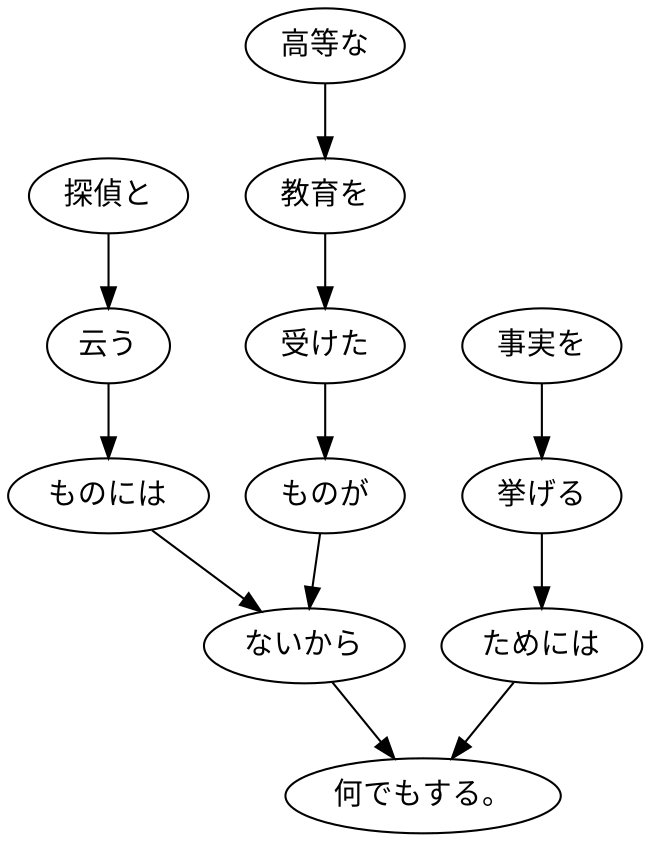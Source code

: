 digraph graph6563 {
	node0 [label="探偵と"];
	node1 [label="云う"];
	node2 [label="ものには"];
	node3 [label="高等な"];
	node4 [label="教育を"];
	node5 [label="受けた"];
	node6 [label="ものが"];
	node7 [label="ないから"];
	node8 [label="事実を"];
	node9 [label="挙げる"];
	node10 [label="ためには"];
	node11 [label="何でもする。"];
	node0 -> node1;
	node1 -> node2;
	node2 -> node7;
	node3 -> node4;
	node4 -> node5;
	node5 -> node6;
	node6 -> node7;
	node7 -> node11;
	node8 -> node9;
	node9 -> node10;
	node10 -> node11;
}
